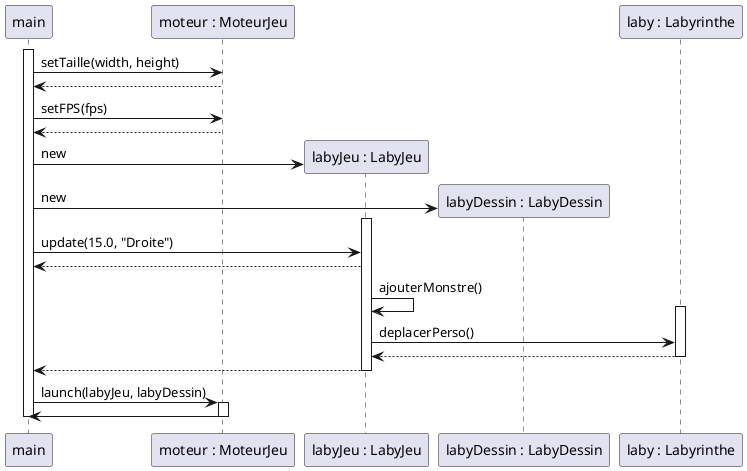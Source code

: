 @startuml
participant "main" as main
participant "moteur : MoteurJeu" as moteur
participant "labyJeu : LabyJeu" as labyJeu
participant "labyDessin : LabyDessin" as labyDessin
participant "laby : Labyrinthe" as laby


activate main
    main -> moteur : setTaille(width, height)
    moteur --> main
    main -> moteur : setFPS(fps)
    moteur --> main
    create labyJeu
    main -> labyJeu : new
    create labyDessin
    main -> labyDessin : new

    activate labyJeu
        main -> labyJeu : update(15.0, "Droite")
        labyJeu --> main
        labyJeu -> labyJeu : ajouterMonstre()
        activate laby
            labyJeu -> laby : deplacerPerso()
            laby --> labyJeu
        deactivate laby

    labyJeu --> main
    deactivate labyJeu

    main -> moteur : launch(labyJeu, labyDessin)
    activate moteur
    moteur -> main
    deactivate moteur

deactivate main

@enduml